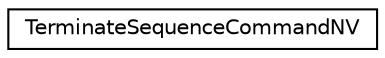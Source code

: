 digraph "Graphical Class Hierarchy"
{
 // LATEX_PDF_SIZE
  edge [fontname="Helvetica",fontsize="10",labelfontname="Helvetica",labelfontsize="10"];
  node [fontname="Helvetica",fontsize="10",shape=record];
  rankdir="LR";
  Node0 [label="TerminateSequenceCommandNV",height=0.2,width=0.4,color="black", fillcolor="white", style="filled",URL="$struct_terminate_sequence_command_n_v.html",tooltip=" "];
}
